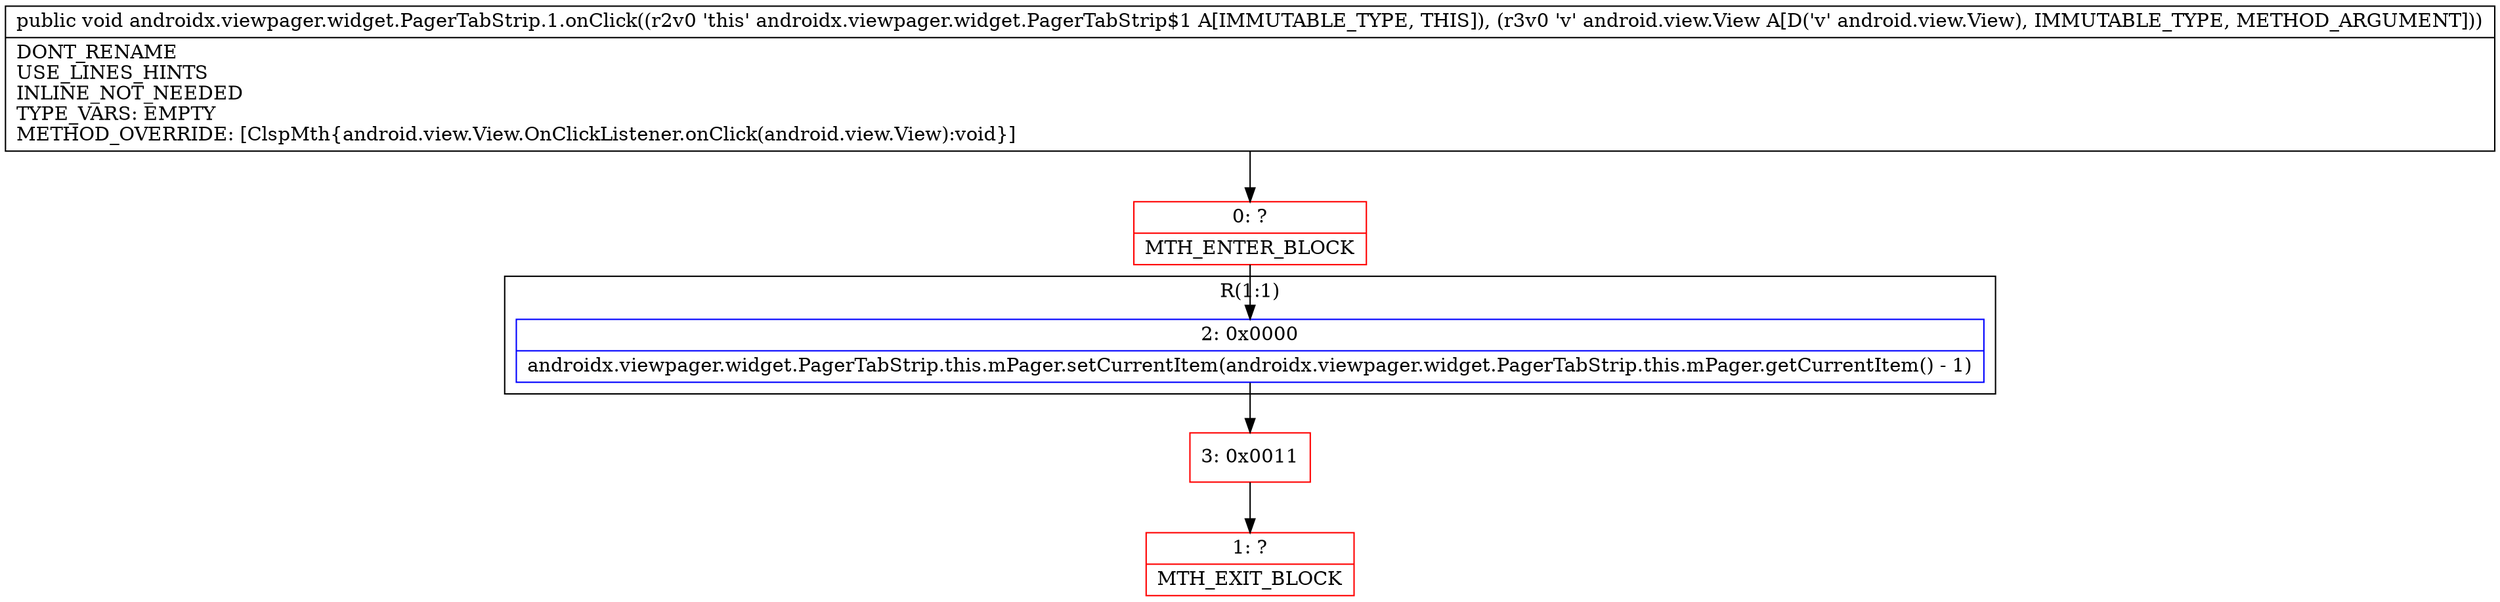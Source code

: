 digraph "CFG forandroidx.viewpager.widget.PagerTabStrip.1.onClick(Landroid\/view\/View;)V" {
subgraph cluster_Region_1533793571 {
label = "R(1:1)";
node [shape=record,color=blue];
Node_2 [shape=record,label="{2\:\ 0x0000|androidx.viewpager.widget.PagerTabStrip.this.mPager.setCurrentItem(androidx.viewpager.widget.PagerTabStrip.this.mPager.getCurrentItem() \- 1)\l}"];
}
Node_0 [shape=record,color=red,label="{0\:\ ?|MTH_ENTER_BLOCK\l}"];
Node_3 [shape=record,color=red,label="{3\:\ 0x0011}"];
Node_1 [shape=record,color=red,label="{1\:\ ?|MTH_EXIT_BLOCK\l}"];
MethodNode[shape=record,label="{public void androidx.viewpager.widget.PagerTabStrip.1.onClick((r2v0 'this' androidx.viewpager.widget.PagerTabStrip$1 A[IMMUTABLE_TYPE, THIS]), (r3v0 'v' android.view.View A[D('v' android.view.View), IMMUTABLE_TYPE, METHOD_ARGUMENT]))  | DONT_RENAME\lUSE_LINES_HINTS\lINLINE_NOT_NEEDED\lTYPE_VARS: EMPTY\lMETHOD_OVERRIDE: [ClspMth\{android.view.View.OnClickListener.onClick(android.view.View):void\}]\l}"];
MethodNode -> Node_0;Node_2 -> Node_3;
Node_0 -> Node_2;
Node_3 -> Node_1;
}

